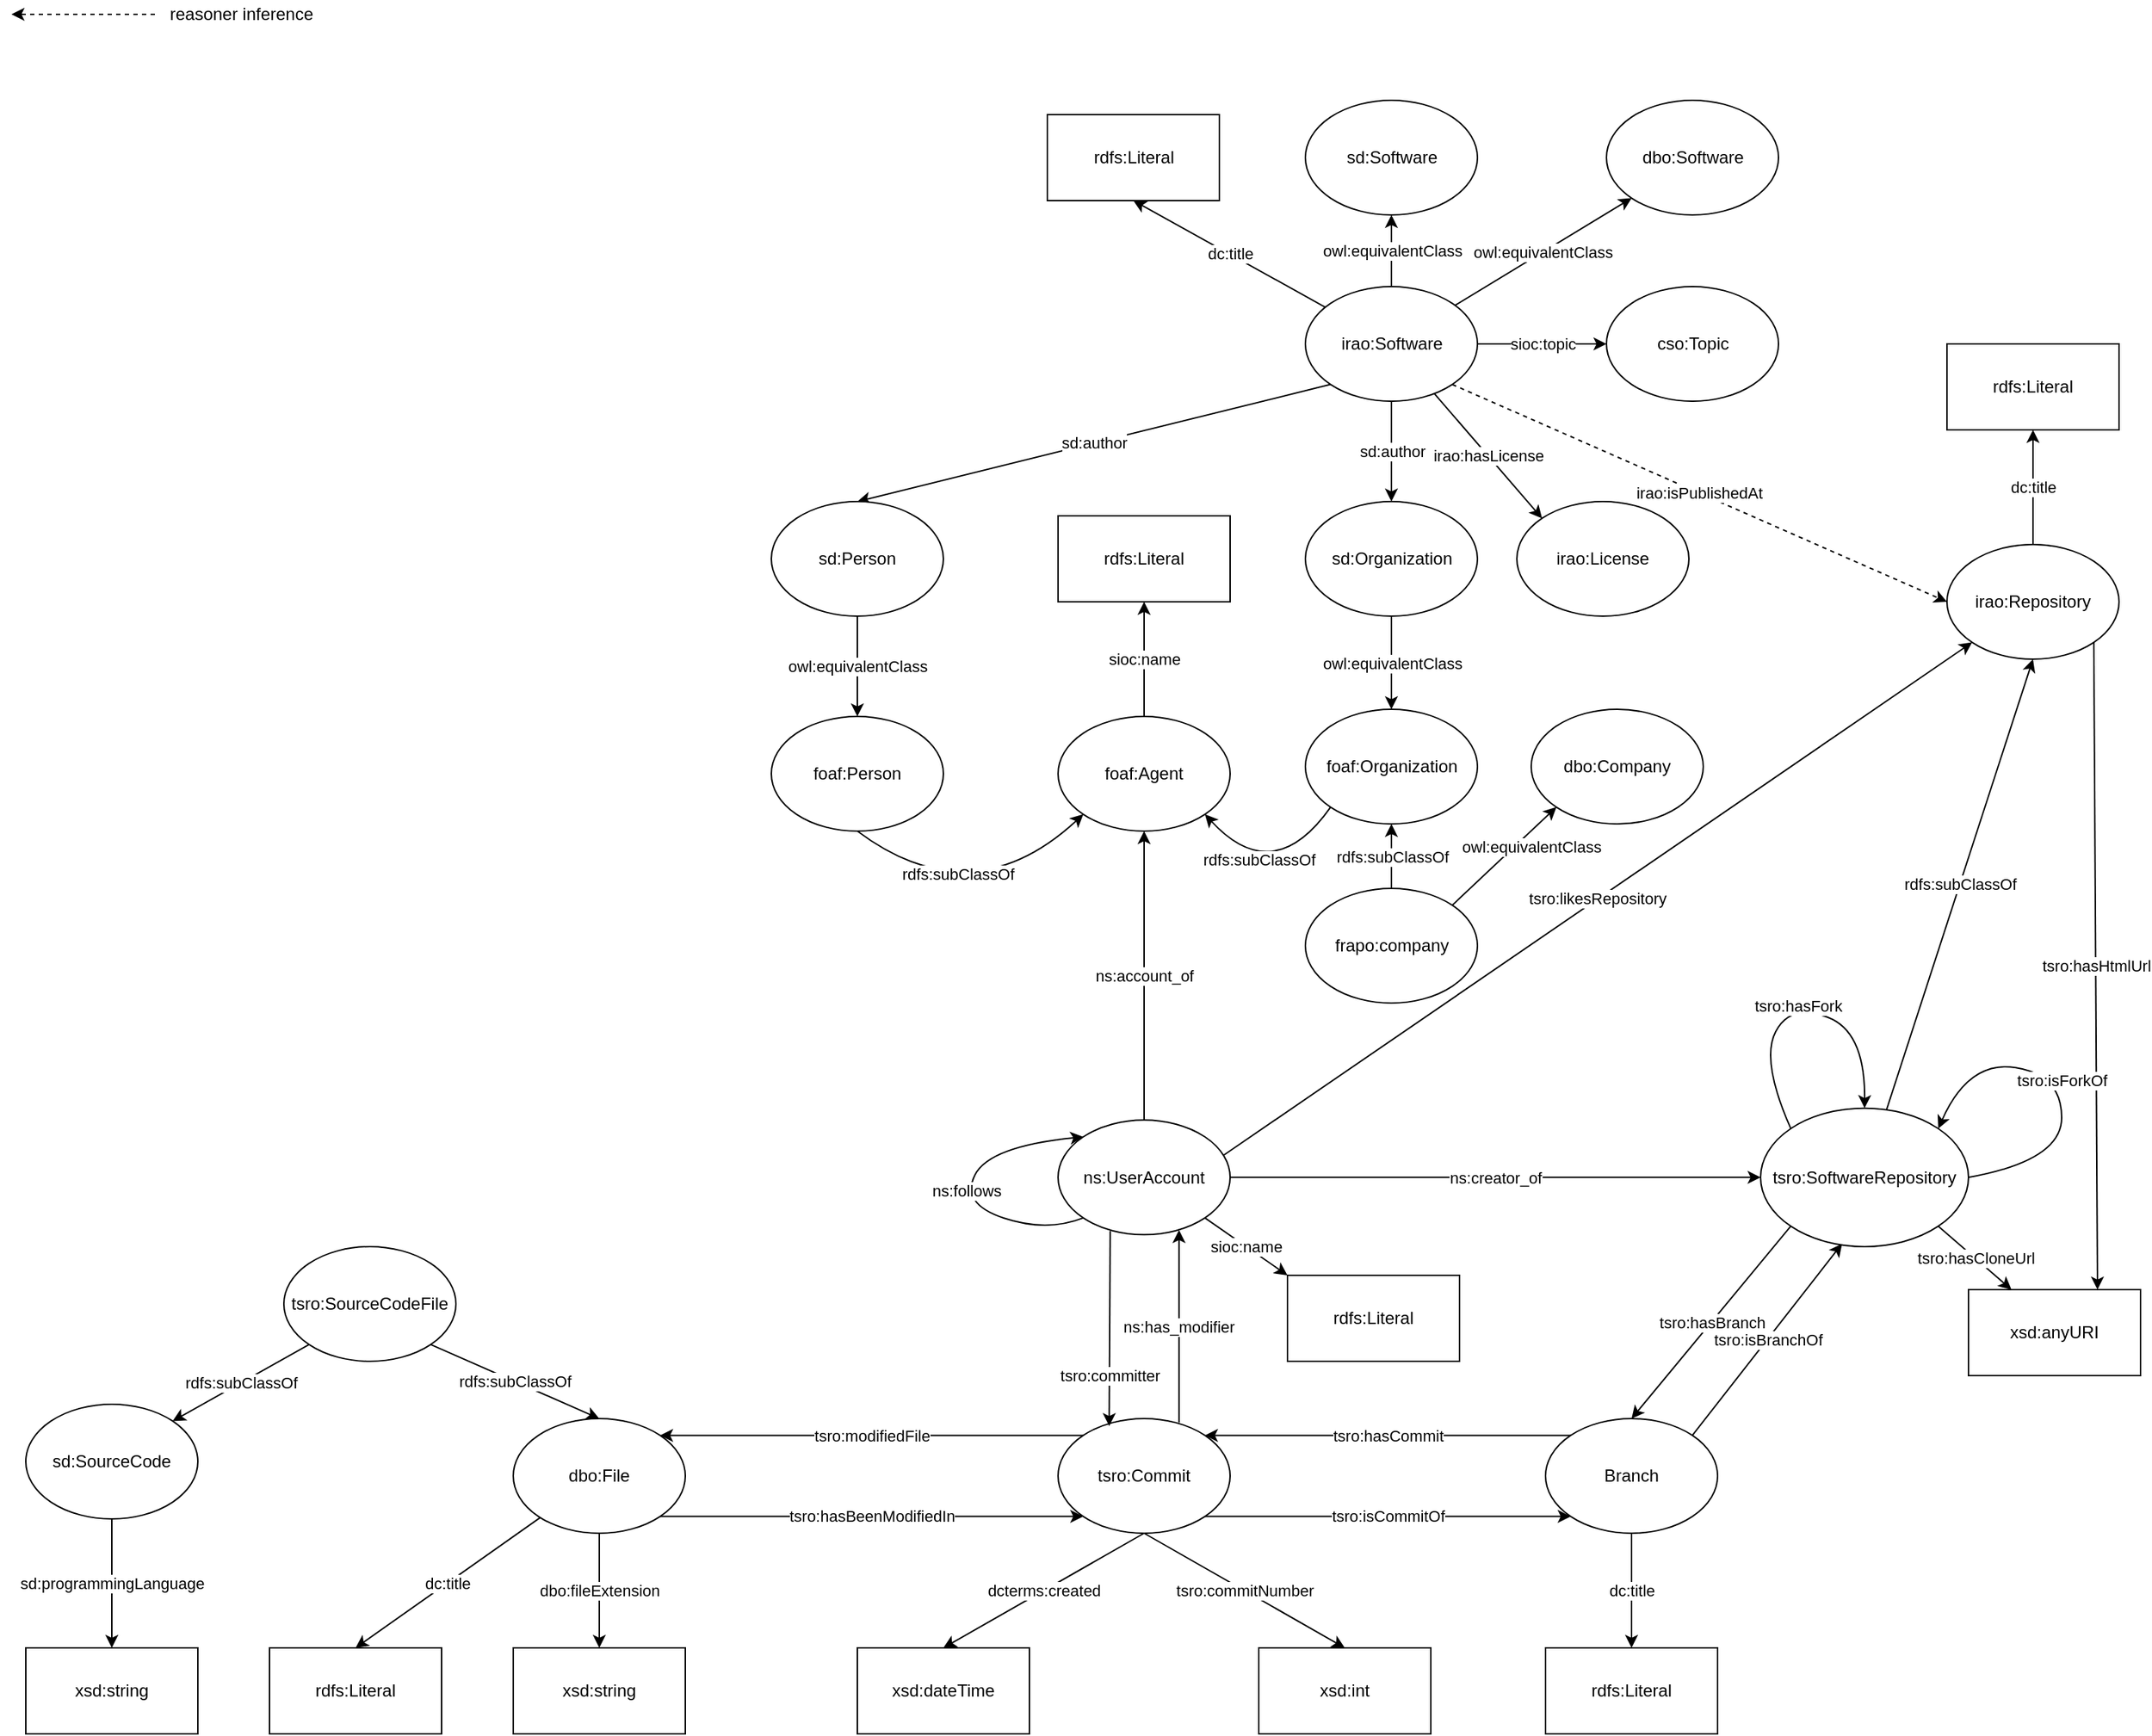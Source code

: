 <mxfile version="15.2.7" type="device"><diagram id="GIGyxbRoovGQ9yuYUtAh" name="Pagina-1"><mxGraphModel dx="1502" dy="703" grid="1" gridSize="10" guides="1" tooltips="1" connect="1" arrows="1" fold="1" page="1" pageScale="1" pageWidth="827" pageHeight="1169" math="0" shadow="0"><root><mxCell id="0"/><mxCell id="1" parent="0"/><mxCell id="fTOS8OSOVG7hove_sQBy-2" value="dc:title" style="rounded=0;orthogonalLoop=1;jettySize=auto;html=1;entryX=0.5;entryY=1;entryDx=0;entryDy=0;" parent="1" source="TZAH8c00auMMK4o1aMOs-1" target="fTOS8OSOVG7hove_sQBy-1" edge="1"><mxGeometry relative="1" as="geometry"/></mxCell><mxCell id="TZAH8c00auMMK4o1aMOs-1" value="irao:Repository" style="ellipse;whiteSpace=wrap;html=1;" parent="1" vertex="1"><mxGeometry x="1360" y="390" width="120" height="80" as="geometry"/></mxCell><mxCell id="TZAH8c00auMMK4o1aMOs-44" value="dbo:fileExtension" style="edgeStyle=none;rounded=0;orthogonalLoop=1;jettySize=auto;html=1;entryX=0.5;entryY=0;entryDx=0;entryDy=0;exitX=0.5;exitY=1;exitDx=0;exitDy=0;" parent="1" source="TZAH8c00auMMK4o1aMOs-19" target="TZAH8c00auMMK4o1aMOs-45" edge="1"><mxGeometry relative="1" as="geometry"><mxPoint x="440" y="1150" as="sourcePoint"/><mxPoint x="1650" y="830" as="targetPoint"/></mxGeometry></mxCell><mxCell id="LW9--Hat_Nvpuuw1NB7y-10" value="tsro:hasBeenModifiedIn" style="edgeStyle=none;rounded=0;orthogonalLoop=1;jettySize=auto;html=1;exitX=1;exitY=1;exitDx=0;exitDy=0;entryX=0;entryY=1;entryDx=0;entryDy=0;" parent="1" source="TZAH8c00auMMK4o1aMOs-19" target="TZAH8c00auMMK4o1aMOs-21" edge="1"><mxGeometry relative="1" as="geometry"/></mxCell><mxCell id="fTOS8OSOVG7hove_sQBy-16" value="dc:title" style="edgeStyle=none;curved=1;orthogonalLoop=1;jettySize=auto;html=1;entryX=0.5;entryY=0;entryDx=0;entryDy=0;" parent="1" source="TZAH8c00auMMK4o1aMOs-19" target="fTOS8OSOVG7hove_sQBy-15" edge="1"><mxGeometry relative="1" as="geometry"/></mxCell><mxCell id="TZAH8c00auMMK4o1aMOs-19" value="dbo:File" style="ellipse;whiteSpace=wrap;html=1;" parent="1" vertex="1"><mxGeometry x="360" y="1000" width="120" height="80" as="geometry"/></mxCell><mxCell id="TZAH8c00auMMK4o1aMOs-86" value="dcterms:created" style="edgeStyle=none;rounded=0;orthogonalLoop=1;jettySize=auto;html=1;entryX=0.5;entryY=0;entryDx=0;entryDy=0;exitX=0.5;exitY=1;exitDx=0;exitDy=0;" parent="1" source="TZAH8c00auMMK4o1aMOs-21" target="TZAH8c00auMMK4o1aMOs-85" edge="1"><mxGeometry relative="1" as="geometry"><mxPoint x="760" y="1100" as="sourcePoint"/></mxGeometry></mxCell><mxCell id="LW9--Hat_Nvpuuw1NB7y-9" value="tsro:isCommitOf" style="edgeStyle=none;rounded=0;orthogonalLoop=1;jettySize=auto;html=1;exitX=1;exitY=1;exitDx=0;exitDy=0;entryX=0;entryY=1;entryDx=0;entryDy=0;" parent="1" source="TZAH8c00auMMK4o1aMOs-21" target="TZAH8c00auMMK4o1aMOs-23" edge="1"><mxGeometry relative="1" as="geometry"/></mxCell><mxCell id="LW9--Hat_Nvpuuw1NB7y-11" value="ns:has_modifier" style="edgeStyle=none;rounded=0;orthogonalLoop=1;jettySize=auto;html=1;entryX=0.703;entryY=0.959;entryDx=0;entryDy=0;entryPerimeter=0;exitX=0.703;exitY=0.035;exitDx=0;exitDy=0;exitPerimeter=0;" parent="1" source="TZAH8c00auMMK4o1aMOs-21" target="TZAH8c00auMMK4o1aMOs-28" edge="1"><mxGeometry relative="1" as="geometry"/></mxCell><mxCell id="fTOS8OSOVG7hove_sQBy-6" value="tsro:commitNumber" style="edgeStyle=none;curved=1;orthogonalLoop=1;jettySize=auto;html=1;exitX=0.5;exitY=1;exitDx=0;exitDy=0;entryX=0.5;entryY=0;entryDx=0;entryDy=0;" parent="1" source="TZAH8c00auMMK4o1aMOs-21" target="fTOS8OSOVG7hove_sQBy-5" edge="1"><mxGeometry relative="1" as="geometry"/></mxCell><mxCell id="TZAH8c00auMMK4o1aMOs-21" value="tsro:Commit" style="ellipse;whiteSpace=wrap;html=1;" parent="1" vertex="1"><mxGeometry x="740" y="1000" width="120" height="80" as="geometry"/></mxCell><mxCell id="TZAH8c00auMMK4o1aMOs-37" value="tsro:hasCommit" style="edgeStyle=none;rounded=0;orthogonalLoop=1;jettySize=auto;html=1;entryX=1;entryY=0;entryDx=0;entryDy=0;exitX=0;exitY=0;exitDx=0;exitDy=0;" parent="1" source="TZAH8c00auMMK4o1aMOs-23" target="TZAH8c00auMMK4o1aMOs-21" edge="1"><mxGeometry relative="1" as="geometry"/></mxCell><mxCell id="LW9--Hat_Nvpuuw1NB7y-8" value="tsro:isBranchOf" style="edgeStyle=none;rounded=0;orthogonalLoop=1;jettySize=auto;html=1;exitX=1;exitY=0;exitDx=0;exitDy=0;entryX=0.392;entryY=0.979;entryDx=0;entryDy=0;entryPerimeter=0;" parent="1" source="TZAH8c00auMMK4o1aMOs-23" target="TZAH8c00auMMK4o1aMOs-24" edge="1"><mxGeometry relative="1" as="geometry"/></mxCell><mxCell id="fTOS8OSOVG7hove_sQBy-9" value="dc:title" style="edgeStyle=none;curved=1;orthogonalLoop=1;jettySize=auto;html=1;entryX=0.5;entryY=0;entryDx=0;entryDy=0;" parent="1" source="TZAH8c00auMMK4o1aMOs-23" target="fTOS8OSOVG7hove_sQBy-8" edge="1"><mxGeometry relative="1" as="geometry"/></mxCell><mxCell id="TZAH8c00auMMK4o1aMOs-23" value="Branch" style="ellipse;whiteSpace=wrap;html=1;" parent="1" vertex="1"><mxGeometry x="1080" y="1000" width="120" height="80" as="geometry"/></mxCell><mxCell id="TZAH8c00auMMK4o1aMOs-25" value="rdfs:subClassOf" style="edgeStyle=none;rounded=0;orthogonalLoop=1;jettySize=auto;html=1;entryX=0.5;entryY=1;entryDx=0;entryDy=0;" parent="1" source="TZAH8c00auMMK4o1aMOs-24" target="TZAH8c00auMMK4o1aMOs-1" edge="1"><mxGeometry relative="1" as="geometry"/></mxCell><mxCell id="TZAH8c00auMMK4o1aMOs-26" value="tsro:modifiedFile" style="orthogonalLoop=1;jettySize=auto;html=1;entryX=1;entryY=0;entryDx=0;entryDy=0;exitX=0;exitY=0;exitDx=0;exitDy=0;rounded=0;" parent="1" source="TZAH8c00auMMK4o1aMOs-21" target="TZAH8c00auMMK4o1aMOs-19" edge="1"><mxGeometry relative="1" as="geometry"/></mxCell><mxCell id="TZAH8c00auMMK4o1aMOs-36" value="tsro:hasBranch" style="edgeStyle=none;rounded=0;orthogonalLoop=1;jettySize=auto;html=1;exitX=0;exitY=1;exitDx=0;exitDy=0;entryX=0.5;entryY=0;entryDx=0;entryDy=0;" parent="1" source="TZAH8c00auMMK4o1aMOs-24" target="TZAH8c00auMMK4o1aMOs-23" edge="1"><mxGeometry relative="1" as="geometry"/></mxCell><mxCell id="TZAH8c00auMMK4o1aMOs-50" value="tsro:hasCloneUrl" style="edgeStyle=none;rounded=0;orthogonalLoop=1;jettySize=auto;html=1;exitX=1;exitY=1;exitDx=0;exitDy=0;entryX=0.25;entryY=0;entryDx=0;entryDy=0;" parent="1" source="TZAH8c00auMMK4o1aMOs-24" target="TZAH8c00auMMK4o1aMOs-49" edge="1"><mxGeometry relative="1" as="geometry"/></mxCell><mxCell id="TZAH8c00auMMK4o1aMOs-51" value="tsro:hasHtmlUrl" style="edgeStyle=none;rounded=0;orthogonalLoop=1;jettySize=auto;html=1;entryX=0.75;entryY=0;entryDx=0;entryDy=0;exitX=1;exitY=1;exitDx=0;exitDy=0;" parent="1" source="TZAH8c00auMMK4o1aMOs-1" target="TZAH8c00auMMK4o1aMOs-49" edge="1"><mxGeometry relative="1" as="geometry"/></mxCell><mxCell id="TZAH8c00auMMK4o1aMOs-24" value="tsro:SoftwareRepository" style="ellipse;whiteSpace=wrap;html=1;" parent="1" vertex="1"><mxGeometry x="1230" y="783.33" width="145" height="96.67" as="geometry"/></mxCell><mxCell id="TZAH8c00auMMK4o1aMOs-76" value="ns:account_of" style="edgeStyle=none;rounded=0;orthogonalLoop=1;jettySize=auto;html=1;entryX=0.5;entryY=1;entryDx=0;entryDy=0;" parent="1" source="TZAH8c00auMMK4o1aMOs-28" target="TZAH8c00auMMK4o1aMOs-95" edge="1"><mxGeometry relative="1" as="geometry"><mxPoint x="820" y="500" as="targetPoint"/></mxGeometry></mxCell><mxCell id="TZAH8c00auMMK4o1aMOs-82" value="ns:creator_of" style="edgeStyle=none;rounded=0;orthogonalLoop=1;jettySize=auto;html=1;entryX=0;entryY=0.5;entryDx=0;entryDy=0;" parent="1" source="TZAH8c00auMMK4o1aMOs-28" target="TZAH8c00auMMK4o1aMOs-24" edge="1"><mxGeometry relative="1" as="geometry"/></mxCell><mxCell id="TZAH8c00auMMK4o1aMOs-83" value="tsro:committer" style="edgeStyle=none;rounded=0;orthogonalLoop=1;jettySize=auto;html=1;entryX=0.297;entryY=0.065;entryDx=0;entryDy=0;exitX=0.303;exitY=0.969;exitDx=0;exitDy=0;exitPerimeter=0;entryPerimeter=0;" parent="1" source="TZAH8c00auMMK4o1aMOs-28" target="TZAH8c00auMMK4o1aMOs-21" edge="1"><mxGeometry x="0.482" relative="1" as="geometry"><mxPoint as="offset"/></mxGeometry></mxCell><mxCell id="TZAH8c00auMMK4o1aMOs-92" value="ns:follows" style="edgeStyle=none;orthogonalLoop=1;jettySize=auto;html=1;curved=1;entryX=0;entryY=0;entryDx=0;entryDy=0;exitX=0;exitY=1;exitDx=0;exitDy=0;" parent="1" source="TZAH8c00auMMK4o1aMOs-28" target="TZAH8c00auMMK4o1aMOs-28" edge="1"><mxGeometry relative="1" as="geometry"><mxPoint x="652" y="860" as="targetPoint"/><Array as="points"><mxPoint x="732" y="870"/><mxPoint x="672" y="850"/><mxPoint x="692" y="810"/></Array></mxGeometry></mxCell><mxCell id="TZAH8c00auMMK4o1aMOs-94" value="tsro:likesRepository" style="edgeStyle=none;orthogonalLoop=1;jettySize=auto;html=1;exitX=0.96;exitY=0.309;exitDx=0;exitDy=0;entryX=0;entryY=1;entryDx=0;entryDy=0;exitPerimeter=0;rounded=0;" parent="1" source="TZAH8c00auMMK4o1aMOs-28" target="TZAH8c00auMMK4o1aMOs-1" edge="1"><mxGeometry relative="1" as="geometry"/></mxCell><mxCell id="fTOS8OSOVG7hove_sQBy-14" value="sioc:name" style="edgeStyle=none;curved=1;orthogonalLoop=1;jettySize=auto;html=1;exitX=1;exitY=1;exitDx=0;exitDy=0;entryX=0;entryY=0;entryDx=0;entryDy=0;" parent="1" source="TZAH8c00auMMK4o1aMOs-28" target="fTOS8OSOVG7hove_sQBy-13" edge="1"><mxGeometry relative="1" as="geometry"/></mxCell><mxCell id="TZAH8c00auMMK4o1aMOs-28" value="ns:UserAccount" style="ellipse;whiteSpace=wrap;html=1;" parent="1" vertex="1"><mxGeometry x="740" y="791.66" width="120" height="80" as="geometry"/></mxCell><mxCell id="TZAH8c00auMMK4o1aMOs-40" value="irao:isPublishedAt" style="edgeStyle=none;rounded=0;orthogonalLoop=1;jettySize=auto;html=1;entryX=0;entryY=0.5;entryDx=0;entryDy=0;dashed=1;exitX=1;exitY=1;exitDx=0;exitDy=0;" parent="1" source="TZAH8c00auMMK4o1aMOs-39" target="TZAH8c00auMMK4o1aMOs-1" edge="1"><mxGeometry relative="1" as="geometry"><mxPoint x="1030" y="320" as="sourcePoint"/><mxPoint x="705" y="250" as="targetPoint"/></mxGeometry></mxCell><mxCell id="TZAH8c00auMMK4o1aMOs-48" value="sioc:topic" style="edgeStyle=none;rounded=0;orthogonalLoop=1;jettySize=auto;html=1;entryX=0;entryY=0.5;entryDx=0;entryDy=0;" parent="1" source="TZAH8c00auMMK4o1aMOs-39" target="TZAH8c00auMMK4o1aMOs-46" edge="1"><mxGeometry relative="1" as="geometry"/></mxCell><mxCell id="TZAH8c00auMMK4o1aMOs-53" value="dc:title" style="edgeStyle=none;rounded=0;orthogonalLoop=1;jettySize=auto;html=1;entryX=0.5;entryY=1;entryDx=0;entryDy=0;" parent="1" source="TZAH8c00auMMK4o1aMOs-39" target="TZAH8c00auMMK4o1aMOs-54" edge="1"><mxGeometry relative="1" as="geometry"><mxPoint x="972.5" y="130" as="targetPoint"/></mxGeometry></mxCell><mxCell id="TZAH8c00auMMK4o1aMOs-56" value="owl:equivalentClass" style="edgeStyle=none;rounded=0;orthogonalLoop=1;jettySize=auto;html=1;entryX=0;entryY=1;entryDx=0;entryDy=0;" parent="1" source="TZAH8c00auMMK4o1aMOs-39" target="TZAH8c00auMMK4o1aMOs-55" edge="1"><mxGeometry relative="1" as="geometry"/></mxCell><mxCell id="TZAH8c00auMMK4o1aMOs-58" value="owl:equivalentClass" style="edgeStyle=none;rounded=0;orthogonalLoop=1;jettySize=auto;html=1;entryX=0.5;entryY=1;entryDx=0;entryDy=0;" parent="1" source="TZAH8c00auMMK4o1aMOs-39" target="TZAH8c00auMMK4o1aMOs-57" edge="1"><mxGeometry relative="1" as="geometry"/></mxCell><mxCell id="TZAH8c00auMMK4o1aMOs-61" value="sd:author" style="edgeStyle=none;rounded=0;orthogonalLoop=1;jettySize=auto;html=1;entryX=0.5;entryY=0;entryDx=0;entryDy=0;exitX=0;exitY=1;exitDx=0;exitDy=0;" parent="1" source="TZAH8c00auMMK4o1aMOs-39" target="TZAH8c00auMMK4o1aMOs-59" edge="1"><mxGeometry relative="1" as="geometry"><mxPoint x="951" y="380" as="sourcePoint"/></mxGeometry></mxCell><mxCell id="TZAH8c00auMMK4o1aMOs-73" value="sd:author" style="edgeStyle=none;rounded=0;orthogonalLoop=1;jettySize=auto;html=1;entryX=0.5;entryY=0;entryDx=0;entryDy=0;exitX=0.5;exitY=1;exitDx=0;exitDy=0;" parent="1" source="TZAH8c00auMMK4o1aMOs-39" target="TZAH8c00auMMK4o1aMOs-72" edge="1"><mxGeometry relative="1" as="geometry"><mxPoint x="1010" y="420" as="sourcePoint"/></mxGeometry></mxCell><mxCell id="TZAH8c00auMMK4o1aMOs-89" value="irao:hasLicense" style="edgeStyle=none;rounded=0;orthogonalLoop=1;jettySize=auto;html=1;entryX=0;entryY=0;entryDx=0;entryDy=0;" parent="1" source="TZAH8c00auMMK4o1aMOs-39" target="TZAH8c00auMMK4o1aMOs-88" edge="1"><mxGeometry relative="1" as="geometry"/></mxCell><mxCell id="TZAH8c00auMMK4o1aMOs-39" value="irao:Software" style="ellipse;whiteSpace=wrap;html=1;" parent="1" vertex="1"><mxGeometry x="912.5" y="210" width="120" height="80" as="geometry"/></mxCell><mxCell id="TZAH8c00auMMK4o1aMOs-41" value="" style="edgeStyle=none;rounded=0;orthogonalLoop=1;jettySize=auto;html=1;entryX=1;entryY=0.5;entryDx=0;entryDy=0;dashed=1;" parent="1" edge="1"><mxGeometry relative="1" as="geometry"><mxPoint x="110" y="20" as="sourcePoint"/><mxPoint x="10" y="20" as="targetPoint"/></mxGeometry></mxCell><mxCell id="TZAH8c00auMMK4o1aMOs-42" value="reasoner inference" style="text;html=1;align=center;verticalAlign=middle;resizable=0;points=[];autosize=1;" parent="1" vertex="1"><mxGeometry x="110" y="10" width="120" height="20" as="geometry"/></mxCell><mxCell id="TZAH8c00auMMK4o1aMOs-45" value="xsd:string" style="whiteSpace=wrap;html=1;" parent="1" vertex="1"><mxGeometry x="360" y="1160" width="120" height="60" as="geometry"/></mxCell><mxCell id="TZAH8c00auMMK4o1aMOs-46" value="cso:Topic" style="ellipse;whiteSpace=wrap;html=1;" parent="1" vertex="1"><mxGeometry x="1122.5" y="210" width="120" height="80" as="geometry"/></mxCell><mxCell id="TZAH8c00auMMK4o1aMOs-49" value="xsd:anyURI" style="whiteSpace=wrap;html=1;" parent="1" vertex="1"><mxGeometry x="1375" y="910" width="120" height="60" as="geometry"/></mxCell><mxCell id="TZAH8c00auMMK4o1aMOs-54" value="rdfs:Literal" style="whiteSpace=wrap;html=1;" parent="1" vertex="1"><mxGeometry x="732.5" y="90" width="120" height="60" as="geometry"/></mxCell><mxCell id="TZAH8c00auMMK4o1aMOs-55" value="dbo:Software" style="ellipse;whiteSpace=wrap;html=1;" parent="1" vertex="1"><mxGeometry x="1122.5" y="80" width="120" height="80" as="geometry"/></mxCell><mxCell id="TZAH8c00auMMK4o1aMOs-57" value="sd:Software" style="ellipse;whiteSpace=wrap;html=1;" parent="1" vertex="1"><mxGeometry x="912.5" y="80" width="120" height="80" as="geometry"/></mxCell><mxCell id="TZAH8c00auMMK4o1aMOs-80" value="owl:equivalentClass" style="edgeStyle=none;rounded=0;orthogonalLoop=1;jettySize=auto;html=1;entryX=0.5;entryY=0;entryDx=0;entryDy=0;" parent="1" source="TZAH8c00auMMK4o1aMOs-59" target="TZAH8c00auMMK4o1aMOs-78" edge="1"><mxGeometry relative="1" as="geometry"/></mxCell><mxCell id="TZAH8c00auMMK4o1aMOs-59" value="sd:Person" style="ellipse;whiteSpace=wrap;html=1;" parent="1" vertex="1"><mxGeometry x="540" y="360" width="120" height="80" as="geometry"/></mxCell><mxCell id="TZAH8c00auMMK4o1aMOs-75" value="sd:programmingLanguage" style="edgeStyle=none;rounded=0;orthogonalLoop=1;jettySize=auto;html=1;entryX=0.5;entryY=0;entryDx=0;entryDy=0;" parent="1" source="TZAH8c00auMMK4o1aMOs-65" target="TZAH8c00auMMK4o1aMOs-74" edge="1"><mxGeometry relative="1" as="geometry"/></mxCell><mxCell id="TZAH8c00auMMK4o1aMOs-65" value="sd:SourceCode" style="ellipse;whiteSpace=wrap;html=1;" parent="1" vertex="1"><mxGeometry x="20" y="990" width="120" height="80" as="geometry"/></mxCell><mxCell id="TZAH8c00auMMK4o1aMOs-68" value="rdfs:subClassOf" style="edgeStyle=none;rounded=0;orthogonalLoop=1;jettySize=auto;html=1;entryX=1;entryY=0;entryDx=0;entryDy=0;exitX=0;exitY=1;exitDx=0;exitDy=0;" parent="1" source="TZAH8c00auMMK4o1aMOs-67" target="TZAH8c00auMMK4o1aMOs-65" edge="1"><mxGeometry relative="1" as="geometry"><mxPoint x="194" y="950" as="sourcePoint"/></mxGeometry></mxCell><mxCell id="TZAH8c00auMMK4o1aMOs-71" value="rdfs:subClassOf" style="edgeStyle=none;rounded=0;orthogonalLoop=1;jettySize=auto;html=1;entryX=0.5;entryY=0;entryDx=0;entryDy=0;exitX=1;exitY=1;exitDx=0;exitDy=0;" parent="1" source="TZAH8c00auMMK4o1aMOs-67" target="TZAH8c00auMMK4o1aMOs-19" edge="1"><mxGeometry relative="1" as="geometry"/></mxCell><mxCell id="TZAH8c00auMMK4o1aMOs-67" value="tsro:SourceCodeFile" style="ellipse;whiteSpace=wrap;html=1;" parent="1" vertex="1"><mxGeometry x="200" y="880" width="120" height="80" as="geometry"/></mxCell><mxCell id="TZAH8c00auMMK4o1aMOs-81" value="owl:equivalentClass" style="edgeStyle=none;rounded=0;orthogonalLoop=1;jettySize=auto;html=1;entryX=0.5;entryY=0;entryDx=0;entryDy=0;" parent="1" source="TZAH8c00auMMK4o1aMOs-72" target="TZAH8c00auMMK4o1aMOs-79" edge="1"><mxGeometry relative="1" as="geometry"/></mxCell><mxCell id="TZAH8c00auMMK4o1aMOs-72" value="sd:Organization" style="ellipse;whiteSpace=wrap;html=1;" parent="1" vertex="1"><mxGeometry x="912.5" y="360" width="120" height="80" as="geometry"/></mxCell><mxCell id="TZAH8c00auMMK4o1aMOs-74" value="xsd:string" style="whiteSpace=wrap;html=1;" parent="1" vertex="1"><mxGeometry x="20" y="1160" width="120" height="60" as="geometry"/></mxCell><mxCell id="TZAH8c00auMMK4o1aMOs-96" value="rdfs:subClassOf" style="edgeStyle=none;orthogonalLoop=1;jettySize=auto;html=1;exitX=0.5;exitY=1;exitDx=0;exitDy=0;entryX=0;entryY=1;entryDx=0;entryDy=0;curved=1;" parent="1" source="TZAH8c00auMMK4o1aMOs-78" target="TZAH8c00auMMK4o1aMOs-95" edge="1"><mxGeometry x="-0.28" y="18" relative="1" as="geometry"><Array as="points"><mxPoint x="680" y="650"/></Array><mxPoint as="offset"/></mxGeometry></mxCell><mxCell id="TZAH8c00auMMK4o1aMOs-78" value="foaf:Person" style="ellipse;whiteSpace=wrap;html=1;" parent="1" vertex="1"><mxGeometry x="540" y="510" width="120" height="80" as="geometry"/></mxCell><mxCell id="TZAH8c00auMMK4o1aMOs-97" value="rdfs:subClassOf" style="edgeStyle=none;orthogonalLoop=1;jettySize=auto;html=1;exitX=0;exitY=1;exitDx=0;exitDy=0;entryX=1;entryY=1;entryDx=0;entryDy=0;curved=1;" parent="1" source="TZAH8c00auMMK4o1aMOs-79" target="TZAH8c00auMMK4o1aMOs-95" edge="1"><mxGeometry x="0.302" y="-6" relative="1" as="geometry"><Array as="points"><mxPoint x="890" y="630"/></Array><mxPoint as="offset"/></mxGeometry></mxCell><mxCell id="TZAH8c00auMMK4o1aMOs-79" value="foaf:Organization" style="ellipse;whiteSpace=wrap;html=1;" parent="1" vertex="1"><mxGeometry x="912.5" y="505" width="120" height="80" as="geometry"/></mxCell><mxCell id="TZAH8c00auMMK4o1aMOs-85" value="xsd:dateTime" style="whiteSpace=wrap;html=1;" parent="1" vertex="1"><mxGeometry x="600" y="1160" width="120" height="60" as="geometry"/></mxCell><mxCell id="TZAH8c00auMMK4o1aMOs-88" value="irao:License" style="ellipse;whiteSpace=wrap;html=1;" parent="1" vertex="1"><mxGeometry x="1060" y="360" width="120" height="80" as="geometry"/></mxCell><mxCell id="fTOS8OSOVG7hove_sQBy-4" value="sioc:name" style="edgeStyle=none;rounded=0;orthogonalLoop=1;jettySize=auto;html=1;entryX=0.5;entryY=1;entryDx=0;entryDy=0;" parent="1" source="TZAH8c00auMMK4o1aMOs-95" target="fTOS8OSOVG7hove_sQBy-3" edge="1"><mxGeometry relative="1" as="geometry"/></mxCell><mxCell id="TZAH8c00auMMK4o1aMOs-95" value="foaf:Agent" style="ellipse;whiteSpace=wrap;html=1;" parent="1" vertex="1"><mxGeometry x="740" y="510" width="120" height="80" as="geometry"/></mxCell><mxCell id="LW9--Hat_Nvpuuw1NB7y-2" value="rdfs:subClassOf" style="edgeStyle=none;rounded=0;orthogonalLoop=1;jettySize=auto;html=1;entryX=0.5;entryY=1;entryDx=0;entryDy=0;" parent="1" source="LW9--Hat_Nvpuuw1NB7y-1" target="TZAH8c00auMMK4o1aMOs-79" edge="1"><mxGeometry relative="1" as="geometry"/></mxCell><mxCell id="LW9--Hat_Nvpuuw1NB7y-4" value="owl:equivalentClass" style="edgeStyle=none;rounded=0;orthogonalLoop=1;jettySize=auto;html=1;exitX=1;exitY=0;exitDx=0;exitDy=0;entryX=0;entryY=1;entryDx=0;entryDy=0;" parent="1" source="LW9--Hat_Nvpuuw1NB7y-1" target="LW9--Hat_Nvpuuw1NB7y-3" edge="1"><mxGeometry x="0.377" y="-7" relative="1" as="geometry"><mxPoint y="1" as="offset"/></mxGeometry></mxCell><mxCell id="LW9--Hat_Nvpuuw1NB7y-1" value="frapo:company" style="ellipse;whiteSpace=wrap;html=1;" parent="1" vertex="1"><mxGeometry x="912.5" y="630" width="120" height="80" as="geometry"/></mxCell><mxCell id="LW9--Hat_Nvpuuw1NB7y-3" value="dbo:Company" style="ellipse;whiteSpace=wrap;html=1;" parent="1" vertex="1"><mxGeometry x="1070" y="505" width="120" height="80" as="geometry"/></mxCell><mxCell id="LW9--Hat_Nvpuuw1NB7y-12" value="tsro:hasFork" style="edgeStyle=none;orthogonalLoop=1;jettySize=auto;html=1;exitX=0;exitY=0;exitDx=0;exitDy=0;entryX=0.5;entryY=0;entryDx=0;entryDy=0;curved=1;" parent="1" source="TZAH8c00auMMK4o1aMOs-24" target="TZAH8c00auMMK4o1aMOs-24" edge="1"><mxGeometry relative="1" as="geometry"><Array as="points"><mxPoint x="1230" y="750"/><mxPoint x="1251" y="710"/><mxPoint x="1303" y="730"/></Array></mxGeometry></mxCell><mxCell id="LW9--Hat_Nvpuuw1NB7y-14" value="tsro:isForkOf" style="edgeStyle=none;orthogonalLoop=1;jettySize=auto;html=1;exitX=1;exitY=0.5;exitDx=0;exitDy=0;entryX=1;entryY=0;entryDx=0;entryDy=0;curved=1;" parent="1" source="TZAH8c00auMMK4o1aMOs-24" target="TZAH8c00auMMK4o1aMOs-24" edge="1"><mxGeometry relative="1" as="geometry"><Array as="points"><mxPoint x="1440" y="820"/><mxPoint x="1440" y="760"/><mxPoint x="1375" y="750"/></Array></mxGeometry></mxCell><mxCell id="fTOS8OSOVG7hove_sQBy-1" value="rdfs:Literal" style="whiteSpace=wrap;html=1;" parent="1" vertex="1"><mxGeometry x="1360" y="250" width="120" height="60" as="geometry"/></mxCell><mxCell id="fTOS8OSOVG7hove_sQBy-3" value="rdfs:Literal" style="whiteSpace=wrap;html=1;" parent="1" vertex="1"><mxGeometry x="740" y="370" width="120" height="60" as="geometry"/></mxCell><mxCell id="fTOS8OSOVG7hove_sQBy-5" value="xsd:int" style="whiteSpace=wrap;html=1;" parent="1" vertex="1"><mxGeometry x="880" y="1160" width="120" height="60" as="geometry"/></mxCell><mxCell id="fTOS8OSOVG7hove_sQBy-8" value="rdfs:Literal" style="whiteSpace=wrap;html=1;" parent="1" vertex="1"><mxGeometry x="1080" y="1160" width="120" height="60" as="geometry"/></mxCell><mxCell id="fTOS8OSOVG7hove_sQBy-13" value="rdfs:Literal" style="whiteSpace=wrap;html=1;" parent="1" vertex="1"><mxGeometry x="900" y="900" width="120" height="60" as="geometry"/></mxCell><mxCell id="fTOS8OSOVG7hove_sQBy-15" value="rdfs:Literal" style="whiteSpace=wrap;html=1;" parent="1" vertex="1"><mxGeometry x="190" y="1160" width="120" height="60" as="geometry"/></mxCell></root></mxGraphModel></diagram></mxfile>